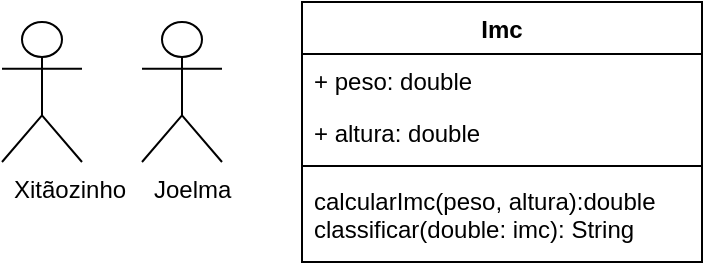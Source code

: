 <mxfile version="25.0.3">
  <diagram name="Página-1" id="stv9tPrc-xZxrKOmVWOb">
    <mxGraphModel dx="637" dy="343" grid="1" gridSize="10" guides="1" tooltips="1" connect="1" arrows="1" fold="1" page="1" pageScale="1" pageWidth="827" pageHeight="1169" math="0" shadow="0">
      <root>
        <mxCell id="0" />
        <mxCell id="1" parent="0" />
        <mxCell id="5mjhw8URusvkXvnPuLab-1" value="Imc" style="swimlane;fontStyle=1;align=center;verticalAlign=top;childLayout=stackLayout;horizontal=1;startSize=26;horizontalStack=0;resizeParent=1;resizeParentMax=0;resizeLast=0;collapsible=1;marginBottom=0;whiteSpace=wrap;html=1;" vertex="1" parent="1">
          <mxGeometry x="320" y="270" width="200" height="130" as="geometry" />
        </mxCell>
        <mxCell id="5mjhw8URusvkXvnPuLab-2" value="+ peso: double" style="text;strokeColor=none;fillColor=none;align=left;verticalAlign=top;spacingLeft=4;spacingRight=4;overflow=hidden;rotatable=0;points=[[0,0.5],[1,0.5]];portConstraint=eastwest;whiteSpace=wrap;html=1;" vertex="1" parent="5mjhw8URusvkXvnPuLab-1">
          <mxGeometry y="26" width="200" height="26" as="geometry" />
        </mxCell>
        <mxCell id="5mjhw8URusvkXvnPuLab-5" value="+ altura: double" style="text;strokeColor=none;fillColor=none;align=left;verticalAlign=top;spacingLeft=4;spacingRight=4;overflow=hidden;rotatable=0;points=[[0,0.5],[1,0.5]];portConstraint=eastwest;whiteSpace=wrap;html=1;" vertex="1" parent="5mjhw8URusvkXvnPuLab-1">
          <mxGeometry y="52" width="200" height="26" as="geometry" />
        </mxCell>
        <mxCell id="5mjhw8URusvkXvnPuLab-3" value="" style="line;strokeWidth=1;fillColor=none;align=left;verticalAlign=middle;spacingTop=-1;spacingLeft=3;spacingRight=3;rotatable=0;labelPosition=right;points=[];portConstraint=eastwest;strokeColor=inherit;" vertex="1" parent="5mjhw8URusvkXvnPuLab-1">
          <mxGeometry y="78" width="200" height="8" as="geometry" />
        </mxCell>
        <mxCell id="5mjhw8URusvkXvnPuLab-4" value="calcularImc(peso, altura):double&lt;div&gt;classificar(double: imc): String&lt;/div&gt;" style="text;strokeColor=none;fillColor=none;align=left;verticalAlign=top;spacingLeft=4;spacingRight=4;overflow=hidden;rotatable=0;points=[[0,0.5],[1,0.5]];portConstraint=eastwest;whiteSpace=wrap;html=1;" vertex="1" parent="5mjhw8URusvkXvnPuLab-1">
          <mxGeometry y="86" width="200" height="44" as="geometry" />
        </mxCell>
        <mxCell id="5mjhw8URusvkXvnPuLab-6" value="Joelma" style="shape=umlActor;verticalLabelPosition=bottom;verticalAlign=top;html=1;align=left;spacingLeft=4;spacingRight=4;fontFamily=Helvetica;fontSize=12;fontColor=default;fillColor=none;gradientColor=none;" vertex="1" parent="1">
          <mxGeometry x="240" y="280" width="40" height="70" as="geometry" />
        </mxCell>
        <mxCell id="5mjhw8URusvkXvnPuLab-10" value="Xitãozinho" style="shape=umlActor;verticalLabelPosition=bottom;verticalAlign=top;html=1;align=left;spacingLeft=4;spacingRight=4;fontFamily=Helvetica;fontSize=12;fontColor=default;fillColor=none;gradientColor=none;" vertex="1" parent="1">
          <mxGeometry x="170" y="280" width="40" height="70" as="geometry" />
        </mxCell>
      </root>
    </mxGraphModel>
  </diagram>
</mxfile>
